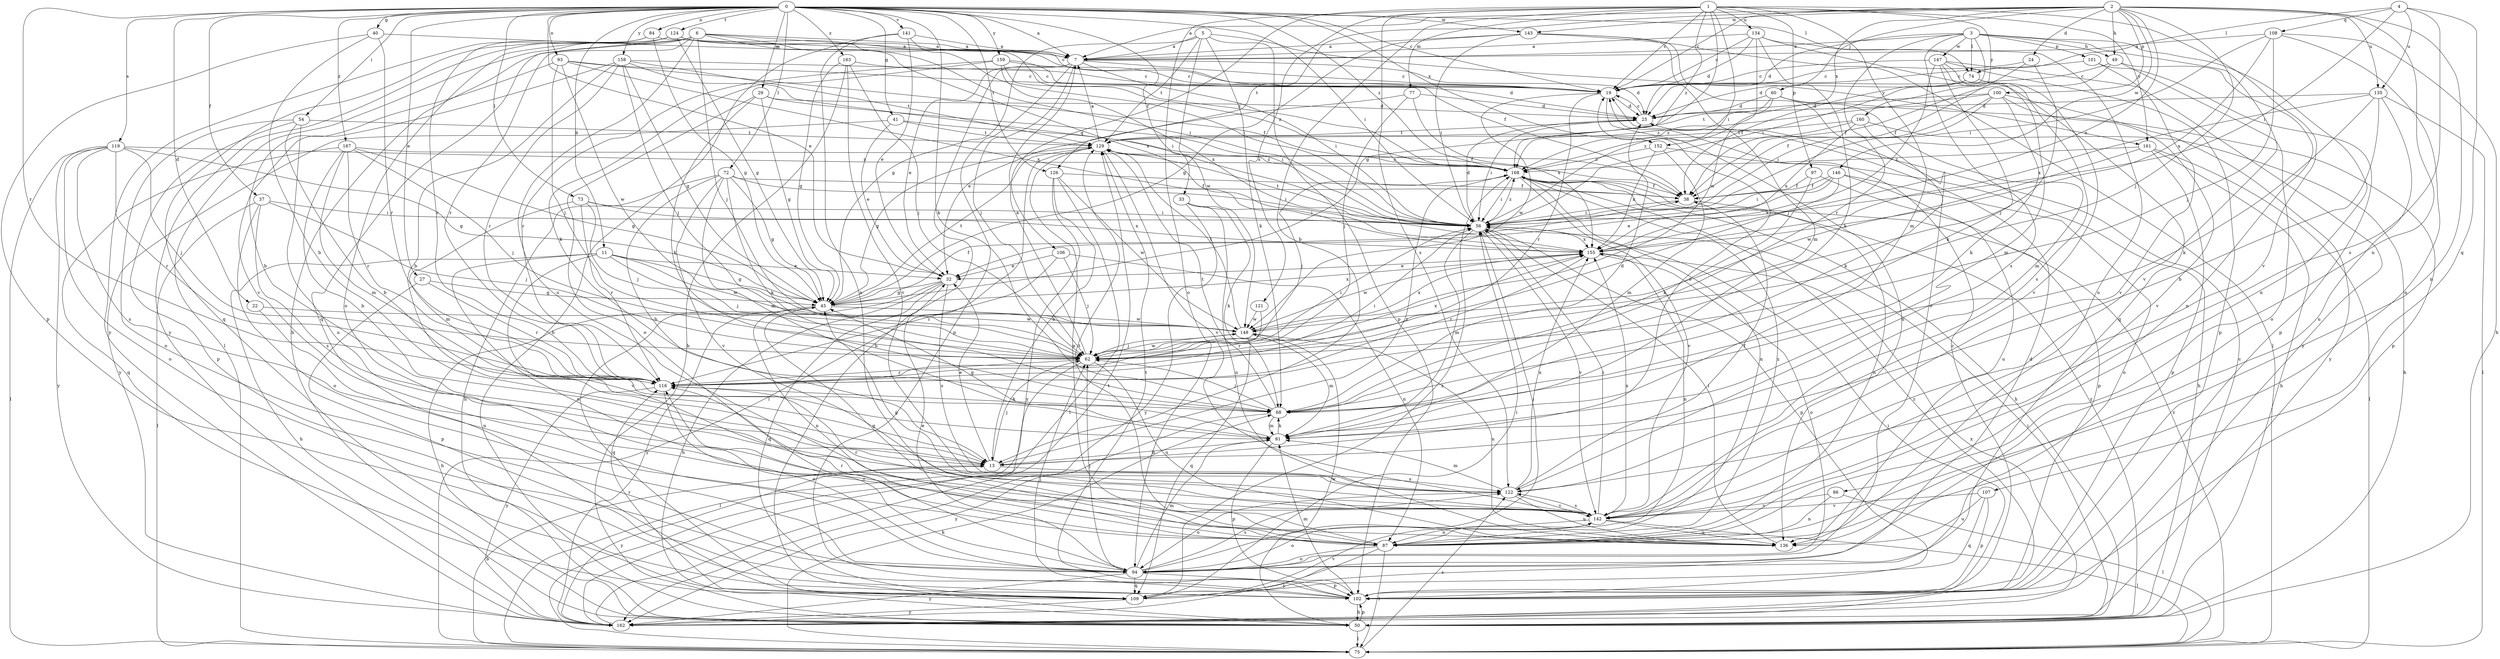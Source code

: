 strict digraph  {
0;
1;
2;
3;
4;
5;
6;
7;
11;
13;
19;
22;
24;
25;
27;
29;
32;
33;
37;
38;
40;
41;
45;
49;
50;
54;
56;
60;
62;
68;
72;
73;
74;
75;
77;
81;
84;
86;
87;
93;
94;
97;
100;
101;
102;
106;
107;
108;
109;
116;
119;
121;
122;
124;
126;
129;
134;
135;
136;
141;
142;
143;
146;
147;
148;
152;
155;
158;
159;
160;
161;
162;
163;
167;
168;
0 -> 7  [label=a];
0 -> 11  [label=b];
0 -> 19  [label=c];
0 -> 22  [label=d];
0 -> 27  [label=e];
0 -> 29  [label=e];
0 -> 32  [label=e];
0 -> 33  [label=f];
0 -> 37  [label=f];
0 -> 40  [label=g];
0 -> 41  [label=g];
0 -> 54  [label=i];
0 -> 56  [label=i];
0 -> 68  [label=k];
0 -> 72  [label=l];
0 -> 73  [label=l];
0 -> 74  [label=l];
0 -> 84  [label=n];
0 -> 93  [label=o];
0 -> 116  [label=r];
0 -> 119  [label=s];
0 -> 124  [label=t];
0 -> 126  [label=t];
0 -> 141  [label=v];
0 -> 143  [label=w];
0 -> 152  [label=x];
0 -> 158  [label=y];
0 -> 159  [label=y];
0 -> 163  [label=z];
0 -> 167  [label=z];
0 -> 168  [label=z];
1 -> 13  [label=b];
1 -> 19  [label=c];
1 -> 45  [label=g];
1 -> 56  [label=i];
1 -> 77  [label=m];
1 -> 81  [label=m];
1 -> 94  [label=o];
1 -> 97  [label=p];
1 -> 106  [label=q];
1 -> 121  [label=s];
1 -> 122  [label=s];
1 -> 134  [label=u];
1 -> 142  [label=v];
1 -> 160  [label=y];
1 -> 161  [label=y];
1 -> 168  [label=z];
2 -> 7  [label=a];
2 -> 19  [label=c];
2 -> 24  [label=d];
2 -> 49  [label=h];
2 -> 60  [label=j];
2 -> 62  [label=j];
2 -> 86  [label=n];
2 -> 87  [label=n];
2 -> 100  [label=p];
2 -> 126  [label=t];
2 -> 135  [label=u];
2 -> 143  [label=w];
2 -> 146  [label=w];
2 -> 152  [label=x];
2 -> 155  [label=x];
3 -> 7  [label=a];
3 -> 25  [label=d];
3 -> 49  [label=h];
3 -> 56  [label=i];
3 -> 74  [label=l];
3 -> 87  [label=n];
3 -> 101  [label=p];
3 -> 116  [label=r];
3 -> 122  [label=s];
3 -> 142  [label=v];
3 -> 147  [label=w];
4 -> 56  [label=i];
4 -> 74  [label=l];
4 -> 107  [label=q];
4 -> 108  [label=q];
4 -> 122  [label=s];
4 -> 135  [label=u];
5 -> 7  [label=a];
5 -> 45  [label=g];
5 -> 68  [label=k];
5 -> 102  [label=p];
5 -> 129  [label=t];
5 -> 148  [label=w];
5 -> 161  [label=y];
6 -> 7  [label=a];
6 -> 38  [label=f];
6 -> 50  [label=h];
6 -> 56  [label=i];
6 -> 62  [label=j];
6 -> 75  [label=l];
6 -> 109  [label=q];
6 -> 116  [label=r];
6 -> 136  [label=u];
6 -> 155  [label=x];
7 -> 19  [label=c];
7 -> 25  [label=d];
7 -> 32  [label=e];
7 -> 50  [label=h];
7 -> 56  [label=i];
7 -> 62  [label=j];
7 -> 102  [label=p];
11 -> 32  [label=e];
11 -> 45  [label=g];
11 -> 50  [label=h];
11 -> 62  [label=j];
11 -> 87  [label=n];
11 -> 142  [label=v];
11 -> 148  [label=w];
13 -> 19  [label=c];
13 -> 32  [label=e];
13 -> 62  [label=j];
13 -> 122  [label=s];
13 -> 162  [label=y];
13 -> 168  [label=z];
19 -> 25  [label=d];
19 -> 116  [label=r];
19 -> 136  [label=u];
19 -> 148  [label=w];
22 -> 87  [label=n];
22 -> 148  [label=w];
24 -> 19  [label=c];
24 -> 38  [label=f];
24 -> 62  [label=j];
25 -> 19  [label=c];
25 -> 56  [label=i];
25 -> 129  [label=t];
27 -> 45  [label=g];
27 -> 102  [label=p];
27 -> 116  [label=r];
29 -> 25  [label=d];
29 -> 45  [label=g];
29 -> 56  [label=i];
29 -> 68  [label=k];
29 -> 94  [label=o];
32 -> 45  [label=g];
32 -> 50  [label=h];
32 -> 109  [label=q];
32 -> 122  [label=s];
32 -> 162  [label=y];
33 -> 56  [label=i];
33 -> 68  [label=k];
33 -> 136  [label=u];
33 -> 162  [label=y];
37 -> 56  [label=i];
37 -> 62  [label=j];
37 -> 75  [label=l];
37 -> 94  [label=o];
37 -> 122  [label=s];
38 -> 56  [label=i];
38 -> 87  [label=n];
40 -> 7  [label=a];
40 -> 13  [label=b];
40 -> 102  [label=p];
40 -> 116  [label=r];
41 -> 32  [label=e];
41 -> 38  [label=f];
41 -> 129  [label=t];
41 -> 162  [label=y];
45 -> 38  [label=f];
45 -> 50  [label=h];
45 -> 87  [label=n];
45 -> 109  [label=q];
45 -> 129  [label=t];
45 -> 148  [label=w];
45 -> 155  [label=x];
49 -> 19  [label=c];
49 -> 38  [label=f];
49 -> 87  [label=n];
49 -> 94  [label=o];
50 -> 19  [label=c];
50 -> 56  [label=i];
50 -> 75  [label=l];
50 -> 102  [label=p];
50 -> 148  [label=w];
50 -> 168  [label=z];
54 -> 13  [label=b];
54 -> 94  [label=o];
54 -> 102  [label=p];
54 -> 129  [label=t];
54 -> 136  [label=u];
56 -> 25  [label=d];
56 -> 81  [label=m];
56 -> 102  [label=p];
56 -> 129  [label=t];
56 -> 142  [label=v];
56 -> 155  [label=x];
56 -> 168  [label=z];
60 -> 25  [label=d];
60 -> 81  [label=m];
60 -> 102  [label=p];
60 -> 129  [label=t];
60 -> 168  [label=z];
62 -> 7  [label=a];
62 -> 56  [label=i];
62 -> 75  [label=l];
62 -> 116  [label=r];
62 -> 136  [label=u];
62 -> 148  [label=w];
62 -> 155  [label=x];
68 -> 25  [label=d];
68 -> 62  [label=j];
68 -> 81  [label=m];
68 -> 129  [label=t];
68 -> 162  [label=y];
72 -> 13  [label=b];
72 -> 38  [label=f];
72 -> 45  [label=g];
72 -> 50  [label=h];
72 -> 56  [label=i];
72 -> 68  [label=k];
72 -> 81  [label=m];
72 -> 142  [label=v];
73 -> 56  [label=i];
73 -> 62  [label=j];
73 -> 81  [label=m];
73 -> 116  [label=r];
73 -> 155  [label=x];
74 -> 25  [label=d];
74 -> 38  [label=f];
74 -> 142  [label=v];
75 -> 13  [label=b];
75 -> 68  [label=k];
75 -> 122  [label=s];
75 -> 168  [label=z];
77 -> 25  [label=d];
77 -> 32  [label=e];
77 -> 62  [label=j];
77 -> 155  [label=x];
81 -> 13  [label=b];
81 -> 45  [label=g];
81 -> 68  [label=k];
81 -> 102  [label=p];
84 -> 7  [label=a];
84 -> 45  [label=g];
84 -> 116  [label=r];
84 -> 162  [label=y];
86 -> 75  [label=l];
86 -> 87  [label=n];
86 -> 142  [label=v];
87 -> 45  [label=g];
87 -> 75  [label=l];
87 -> 94  [label=o];
87 -> 116  [label=r];
87 -> 129  [label=t];
87 -> 162  [label=y];
87 -> 168  [label=z];
93 -> 13  [label=b];
93 -> 19  [label=c];
93 -> 38  [label=f];
93 -> 62  [label=j];
93 -> 148  [label=w];
93 -> 155  [label=x];
94 -> 32  [label=e];
94 -> 56  [label=i];
94 -> 62  [label=j];
94 -> 81  [label=m];
94 -> 102  [label=p];
94 -> 109  [label=q];
94 -> 116  [label=r];
94 -> 122  [label=s];
94 -> 162  [label=y];
97 -> 38  [label=f];
97 -> 68  [label=k];
97 -> 102  [label=p];
100 -> 25  [label=d];
100 -> 38  [label=f];
100 -> 56  [label=i];
100 -> 68  [label=k];
100 -> 142  [label=v];
100 -> 162  [label=y];
100 -> 168  [label=z];
101 -> 19  [label=c];
101 -> 102  [label=p];
101 -> 142  [label=v];
102 -> 19  [label=c];
102 -> 50  [label=h];
102 -> 62  [label=j];
102 -> 81  [label=m];
102 -> 129  [label=t];
106 -> 32  [label=e];
106 -> 62  [label=j];
106 -> 87  [label=n];
106 -> 116  [label=r];
107 -> 102  [label=p];
107 -> 109  [label=q];
107 -> 136  [label=u];
107 -> 142  [label=v];
108 -> 7  [label=a];
108 -> 50  [label=h];
108 -> 56  [label=i];
108 -> 62  [label=j];
108 -> 87  [label=n];
108 -> 155  [label=x];
109 -> 25  [label=d];
109 -> 56  [label=i];
109 -> 116  [label=r];
109 -> 142  [label=v];
109 -> 162  [label=y];
109 -> 168  [label=z];
116 -> 56  [label=i];
116 -> 68  [label=k];
116 -> 94  [label=o];
116 -> 162  [label=y];
119 -> 45  [label=g];
119 -> 62  [label=j];
119 -> 75  [label=l];
119 -> 94  [label=o];
119 -> 116  [label=r];
119 -> 122  [label=s];
119 -> 162  [label=y];
119 -> 168  [label=z];
121 -> 116  [label=r];
121 -> 148  [label=w];
122 -> 38  [label=f];
122 -> 81  [label=m];
122 -> 94  [label=o];
122 -> 136  [label=u];
122 -> 142  [label=v];
122 -> 155  [label=x];
124 -> 7  [label=a];
124 -> 19  [label=c];
124 -> 45  [label=g];
124 -> 94  [label=o];
124 -> 109  [label=q];
124 -> 162  [label=y];
124 -> 168  [label=z];
126 -> 13  [label=b];
126 -> 38  [label=f];
126 -> 75  [label=l];
126 -> 148  [label=w];
126 -> 162  [label=y];
129 -> 7  [label=a];
129 -> 45  [label=g];
129 -> 75  [label=l];
129 -> 87  [label=n];
129 -> 142  [label=v];
129 -> 168  [label=z];
134 -> 7  [label=a];
134 -> 19  [label=c];
134 -> 25  [label=d];
134 -> 68  [label=k];
134 -> 109  [label=q];
134 -> 136  [label=u];
134 -> 148  [label=w];
135 -> 13  [label=b];
135 -> 25  [label=d];
135 -> 68  [label=k];
135 -> 75  [label=l];
135 -> 136  [label=u];
135 -> 155  [label=x];
136 -> 56  [label=i];
141 -> 7  [label=a];
141 -> 32  [label=e];
141 -> 50  [label=h];
141 -> 56  [label=i];
141 -> 87  [label=n];
142 -> 45  [label=g];
142 -> 56  [label=i];
142 -> 75  [label=l];
142 -> 87  [label=n];
142 -> 94  [label=o];
142 -> 116  [label=r];
142 -> 122  [label=s];
142 -> 136  [label=u];
142 -> 155  [label=x];
143 -> 7  [label=a];
143 -> 45  [label=g];
143 -> 56  [label=i];
143 -> 75  [label=l];
143 -> 81  [label=m];
143 -> 94  [label=o];
146 -> 32  [label=e];
146 -> 38  [label=f];
146 -> 56  [label=i];
146 -> 94  [label=o];
146 -> 136  [label=u];
146 -> 155  [label=x];
147 -> 19  [label=c];
147 -> 62  [label=j];
147 -> 68  [label=k];
147 -> 81  [label=m];
147 -> 102  [label=p];
147 -> 122  [label=s];
147 -> 162  [label=y];
148 -> 62  [label=j];
148 -> 81  [label=m];
148 -> 109  [label=q];
148 -> 129  [label=t];
148 -> 136  [label=u];
148 -> 155  [label=x];
152 -> 50  [label=h];
152 -> 81  [label=m];
152 -> 155  [label=x];
152 -> 168  [label=z];
155 -> 32  [label=e];
155 -> 87  [label=n];
155 -> 94  [label=o];
155 -> 116  [label=r];
155 -> 148  [label=w];
158 -> 13  [label=b];
158 -> 19  [label=c];
158 -> 45  [label=g];
158 -> 56  [label=i];
158 -> 62  [label=j];
158 -> 116  [label=r];
158 -> 129  [label=t];
158 -> 142  [label=v];
159 -> 19  [label=c];
159 -> 25  [label=d];
159 -> 68  [label=k];
159 -> 116  [label=r];
159 -> 155  [label=x];
159 -> 168  [label=z];
160 -> 50  [label=h];
160 -> 68  [label=k];
160 -> 129  [label=t];
160 -> 155  [label=x];
160 -> 168  [label=z];
161 -> 50  [label=h];
161 -> 75  [label=l];
161 -> 102  [label=p];
161 -> 148  [label=w];
161 -> 168  [label=z];
162 -> 56  [label=i];
162 -> 129  [label=t];
162 -> 155  [label=x];
162 -> 168  [label=z];
163 -> 19  [label=c];
163 -> 45  [label=g];
163 -> 50  [label=h];
163 -> 62  [label=j];
163 -> 142  [label=v];
167 -> 13  [label=b];
167 -> 45  [label=g];
167 -> 62  [label=j];
167 -> 81  [label=m];
167 -> 109  [label=q];
167 -> 116  [label=r];
167 -> 168  [label=z];
168 -> 38  [label=f];
168 -> 50  [label=h];
168 -> 56  [label=i];
168 -> 62  [label=j];
168 -> 87  [label=n];
168 -> 142  [label=v];
}
